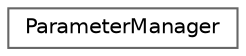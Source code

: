 digraph "Graphical Class Hierarchy"
{
 // LATEX_PDF_SIZE
  bgcolor="transparent";
  edge [fontname=Helvetica,fontsize=10,labelfontname=Helvetica,labelfontsize=10];
  node [fontname=Helvetica,fontsize=10,shape=box,height=0.2,width=0.4];
  rankdir="LR";
  Node0 [id="Node000000",label="ParameterManager",height=0.2,width=0.4,color="grey40", fillcolor="white", style="filled",URL="$classParameterManager.html",tooltip="Manages runtime-adjustable parameters via knob input."];
}
